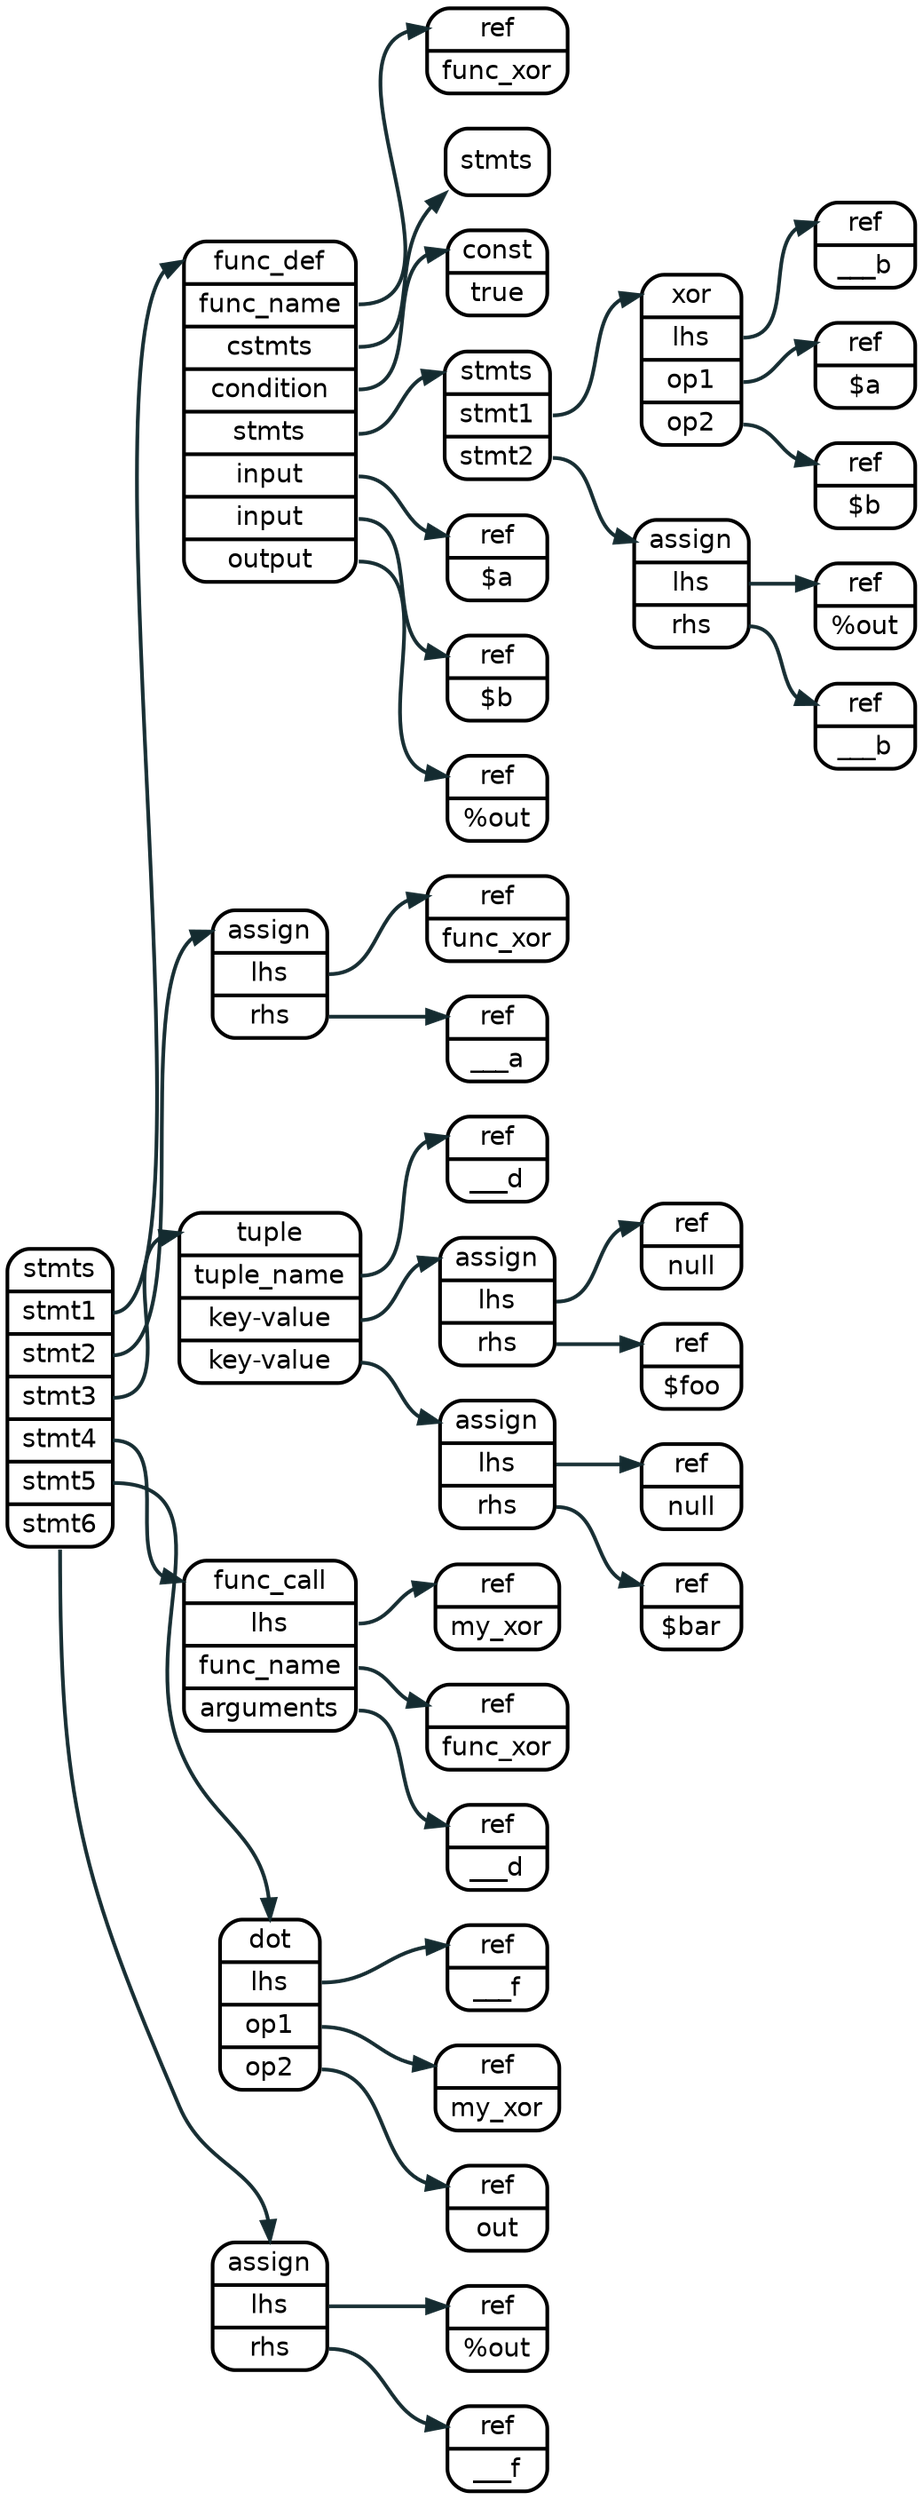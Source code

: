 digraph assign {
  rankdir=LR
  bgcolor="transparent"

  node  [fontname = "helvetica", shape=record, style="rounded", penwidth = 2];
  edge  [fontname = "helvetica", color="#142b30", arrowhead="normal", penwidth = 2];
  graph [fontname = "helvetica"];

  node0 [label = "<a> stmts | <s1> stmt1 | <s2> stmt2 | <s3> stmt3 | <s4> stmt4 | <s5> stmt5 | <s6> stmt6" ];
  node1 [label = "<a> func_def | <n> func_name | <cstmts> cstmts | <cond> condition | <stmts> stmts |<io1> input | <io2> input |  <io3> output "]
  node2 [label = "<a> ref   | <l> func_xor"];
  node3 [label = "<a> const | <l> true"];
  node4 [label = "<a> stmts | <s1> stmt1 | <s2> stmt2"];
  node5 [label = "<a> ref   | <l> $a"];
  node6 [label = "<a> ref   | <l> $b"];
  node7 [label = "<a> ref   | <l> %out"];

  node2b [label = "<a> stmts"];
  node1:cstmts -> node2b:a;

  node8 [label = "<a> xor | <l> lhs | <r1> op1 | <r2> op2 "];
  node9 [label = "<a> ref   | <l> ___b"];
  nodea [label = "<a> ref   | <l> $a"];
  nodeb [label = "<a> ref   | <l> $b"];

  nodec [label = "<a> assign | <l> lhs  | <r> rhs"];
  noded [label = "<a> ref   | <l> %out"];
  nodee [label = "<a> ref   | <l> ___b"];

  nodef [label = "<a> assign | <l> lhs  | <r> rhs"];
  nodeg [label = "<a> ref   | <l> func_xor"];
  nodeh [label = "<a> ref   | <l> \___a"];

  nodei [label = "<a> tuple   | <n> tuple_name | <kv1> key-value | <kv2> key-value"]
  nodej [label = "<a> ref   | <l> ___d"];

  nodek [label = "<a> assign | <l> lhs  | <r> rhs"];
  nodel [label = "<a> ref    | <l> null"];
  nodem [label = "<a> ref    | <l> $foo"];

  noden [label = "<a> assign | <l> lhs  | <r> rhs"];
  nodeo [label = "<a> ref    | <l> null"];
  nodep [label = "<a> ref    | <l> $bar"];

  nodeq [label = "<a> func_call | <l> lhs | <n> func_name | <tp> arguments"];
  noder [label = "<a> ref | <l> my_xor"];
  nodes [label = "<a> ref | <l> func_xor"];
  nodet [label = "<a> ref | <l> ___d"];


  nodeu [label = "<a> dot | <l> lhs | <r1> op1 | <r2> op2 "];
  nodev [label = "<a> ref   | <l> ___f"];
  nodew [label = "<a> ref   | <l> my_xor"];
  nodex [label = "<a> ref   | <l> out"];

  nodey  [label = "<a> assign | <l> lhs  | <r> rhs"];
  nodez  [label = "<a> ref   | <l> %out"];
  nodeaa [label = "<a> ref   | <l> ___f"];



  node0:s1  -> node1:a;
  node0:s2  -> nodef:a;
  node0:s3  -> nodei:a;
  node0:s4  -> nodeq:a;
  node0:s5  -> nodeu:a;
  node0:s6  -> nodey:a;

  node1:n     -> node2:a;
  node1:cond  -> node3:a;
  node1:stmts -> node4:a;
  node1:io1   -> node5:a;
  node1:io2   -> node6:a;
  node1:io3   -> node7:a;

  node4:s1 -> node8:a;
  node4:s2 -> nodec:a;

  node8:l  -> node9:a;
  node8:r1 -> nodea:a;
  node8:r2 -> nodeb:a;

  nodec:l  -> noded:a;
  nodec:r  -> nodee:a;

  nodef:l  -> nodeg:a;
  nodef:r  -> nodeh:a;

  nodei:n   -> nodej:a;
  nodei:kv1 -> nodek:a;
  nodei:kv2 -> noden:a;

  nodek:l -> nodel:a;
  nodek:r -> nodem:a;

  noden:l -> nodeo:a;
  noden:r -> nodep:a;

  nodeq:l -> noder:a;
  nodeq:n -> nodes:a;
  nodeq:tp-> nodet:a;

  nodeu:l -> nodev:a;
  nodeu:r1 -> nodew:a;
  nodeu:r2 -> nodex:a;

  nodey:l -> nodez:a;
  nodey:r -> nodeaa:a;
}
